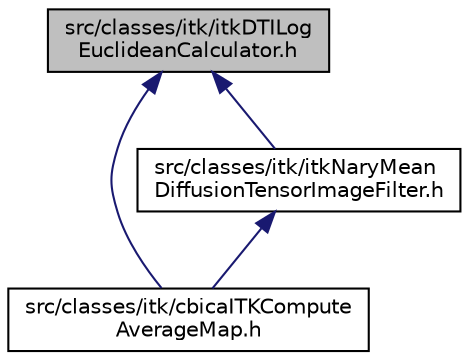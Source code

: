 digraph "src/classes/itk/itkDTILogEuclideanCalculator.h"
{
 // LATEX_PDF_SIZE
  edge [fontname="Helvetica",fontsize="10",labelfontname="Helvetica",labelfontsize="10"];
  node [fontname="Helvetica",fontsize="10",shape=record];
  Node6 [label="src/classes/itk/itkDTILog\lEuclideanCalculator.h",height=0.2,width=0.4,color="black", fillcolor="grey75", style="filled", fontcolor="black",tooltip="Declaration of the DTILogEuclideanCalculator class."];
  Node6 -> Node7 [dir="back",color="midnightblue",fontsize="10",style="solid",fontname="Helvetica"];
  Node7 [label="src/classes/itk/cbicaITKCompute\lAverageMap.h",height=0.2,width=0.4,color="black", fillcolor="white", style="filled",URL="$cbicaITKComputeAverageMap_8h.html",tooltip="Declaration of the ComputeAverageMap class."];
  Node6 -> Node8 [dir="back",color="midnightblue",fontsize="10",style="solid",fontname="Helvetica"];
  Node8 [label="src/classes/itk/itkNaryMean\lDiffusionTensorImageFilter.h",height=0.2,width=0.4,color="black", fillcolor="white", style="filled",URL="$itkNaryMeanDiffusionTensorImageFilter_8h.html",tooltip="Declaration & Implementation of the NaryMeanDiffusionTensorImageFilter class."];
  Node8 -> Node7 [dir="back",color="midnightblue",fontsize="10",style="solid",fontname="Helvetica"];
}
